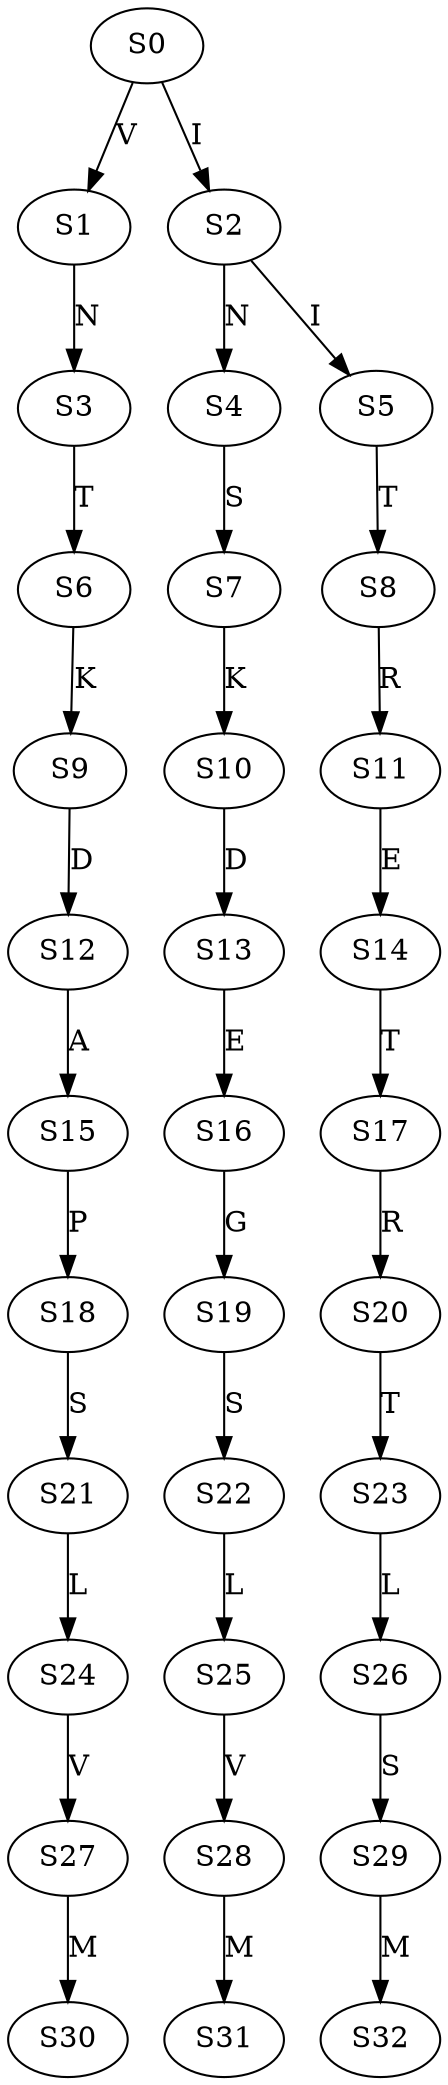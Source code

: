 strict digraph  {
	S0 -> S1 [ label = V ];
	S0 -> S2 [ label = I ];
	S1 -> S3 [ label = N ];
	S2 -> S4 [ label = N ];
	S2 -> S5 [ label = I ];
	S3 -> S6 [ label = T ];
	S4 -> S7 [ label = S ];
	S5 -> S8 [ label = T ];
	S6 -> S9 [ label = K ];
	S7 -> S10 [ label = K ];
	S8 -> S11 [ label = R ];
	S9 -> S12 [ label = D ];
	S10 -> S13 [ label = D ];
	S11 -> S14 [ label = E ];
	S12 -> S15 [ label = A ];
	S13 -> S16 [ label = E ];
	S14 -> S17 [ label = T ];
	S15 -> S18 [ label = P ];
	S16 -> S19 [ label = G ];
	S17 -> S20 [ label = R ];
	S18 -> S21 [ label = S ];
	S19 -> S22 [ label = S ];
	S20 -> S23 [ label = T ];
	S21 -> S24 [ label = L ];
	S22 -> S25 [ label = L ];
	S23 -> S26 [ label = L ];
	S24 -> S27 [ label = V ];
	S25 -> S28 [ label = V ];
	S26 -> S29 [ label = S ];
	S27 -> S30 [ label = M ];
	S28 -> S31 [ label = M ];
	S29 -> S32 [ label = M ];
}
